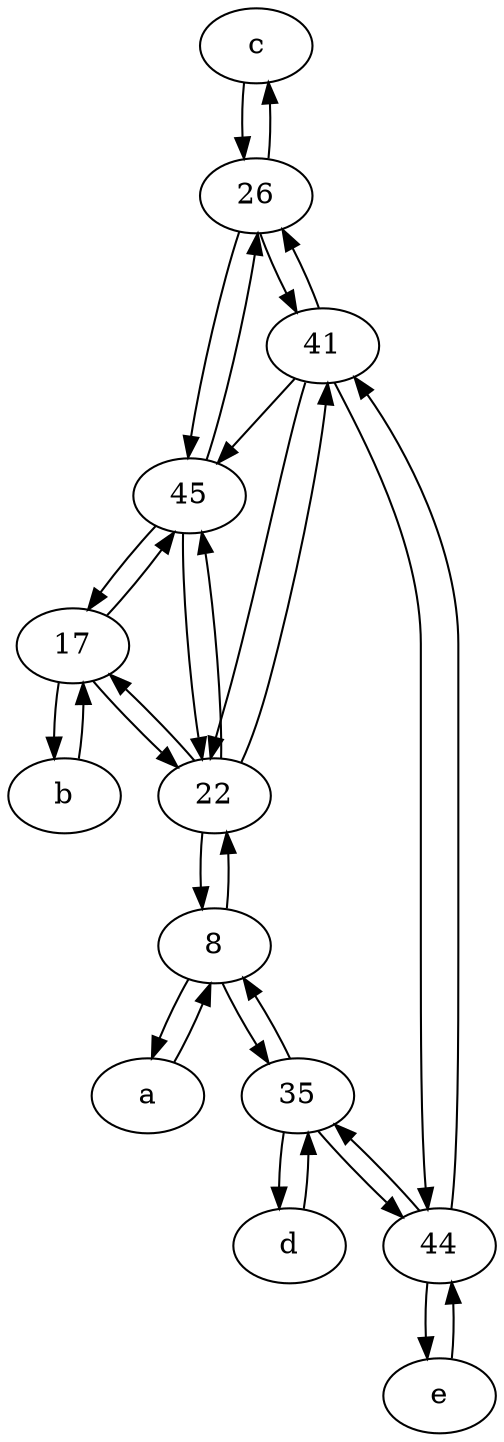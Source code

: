 digraph  {
	c [pos="20,10!"];
	45;
	26;
	41;
	44;
	22;
	35;
	8;
	d [pos="20,30!"];
	e [pos="30,50!"];
	b [pos="50,20!"];
	17;
	a [pos="40,10!"];
	35 -> 8;
	b -> 17;
	17 -> 22;
	45 -> 17;
	44 -> 35;
	35 -> 44;
	17 -> b;
	a -> 8;
	45 -> 26;
	e -> 44;
	44 -> e;
	41 -> 45;
	22 -> 17;
	8 -> 22;
	8 -> 35;
	45 -> 22;
	8 -> a;
	c -> 26;
	17 -> 45;
	26 -> 45;
	26 -> 41;
	41 -> 44;
	35 -> d;
	41 -> 22;
	26 -> c;
	22 -> 8;
	d -> 35;
	44 -> 41;
	22 -> 41;
	22 -> 45;
	41 -> 26;

	}